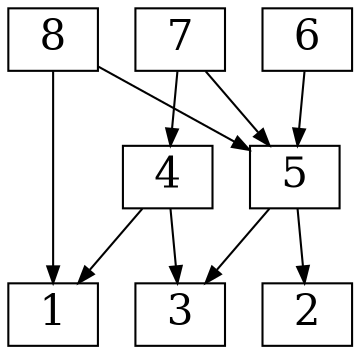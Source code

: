 digraph example {
  edge [
    arrowsize="0.8";
  ]

  node [
    shape=box;
    fontsize="20";
    width="0.6";
    height="0.2";
  ];

    7 -> 5;
    7 -> 4;
    5 -> 3;
    5 -> 2;
    8 -> 5;
    8 -> 1;
    6 -> 5;
    4 -> 3;
    4 -> 1;
}
